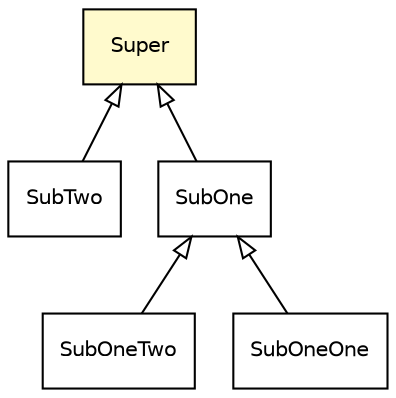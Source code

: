 #!/usr/local/bin/dot
#
# Class diagram 
# Generated by UmlGraph version 4.1 (http://www.spinellis.gr/sw/umlgraph)
#

digraph G {
	edge [fontname="Helvetica",fontsize=10,labelfontname="Helvetica",labelfontsize=10];
	node [fontname="Helvetica",fontsize=10,shape=record];
	// gr.spinellis.subclass.classes.SubOneTwo
	c577 [label="SubOneTwo", fontname="Helvetica", fontcolor="black", fontsize=10.0];
	// gr.spinellis.subclass.classes.SubOneOne
	c578 [label="SubOneOne", fontname="Helvetica", fontcolor="black", fontsize=10.0];
	// gr.spinellis.subclass.classes.SubTwo
	c579 [label="SubTwo", fontname="Helvetica", fontcolor="black", fontsize=10.0];
	// gr.spinellis.subclass.classes.SubOne
	c580 [label="SubOne", fontname="Helvetica", fontcolor="black", fontsize=10.0];
	// gr.spinellis.subclass.classes.Super
	c581 [label="Super", fontname="Helvetica", style=filled, fillcolor="lemonchiffon", fontcolor="black", fontsize=10.0];
	//gr.spinellis.subclass.classes.SubOneTwo extends gr.spinellis.subclass.classes.SubOne
	c580 -> c577 [dir=back,arrowtail=empty];
	//gr.spinellis.subclass.classes.SubOneOne extends gr.spinellis.subclass.classes.SubOne
	c580 -> c578 [dir=back,arrowtail=empty];
	//gr.spinellis.subclass.classes.SubTwo extends gr.spinellis.subclass.classes.Super
	c581 -> c579 [dir=back,arrowtail=empty];
	//gr.spinellis.subclass.classes.SubOne extends gr.spinellis.subclass.classes.Super
	c581 -> c580 [dir=back,arrowtail=empty];
}


